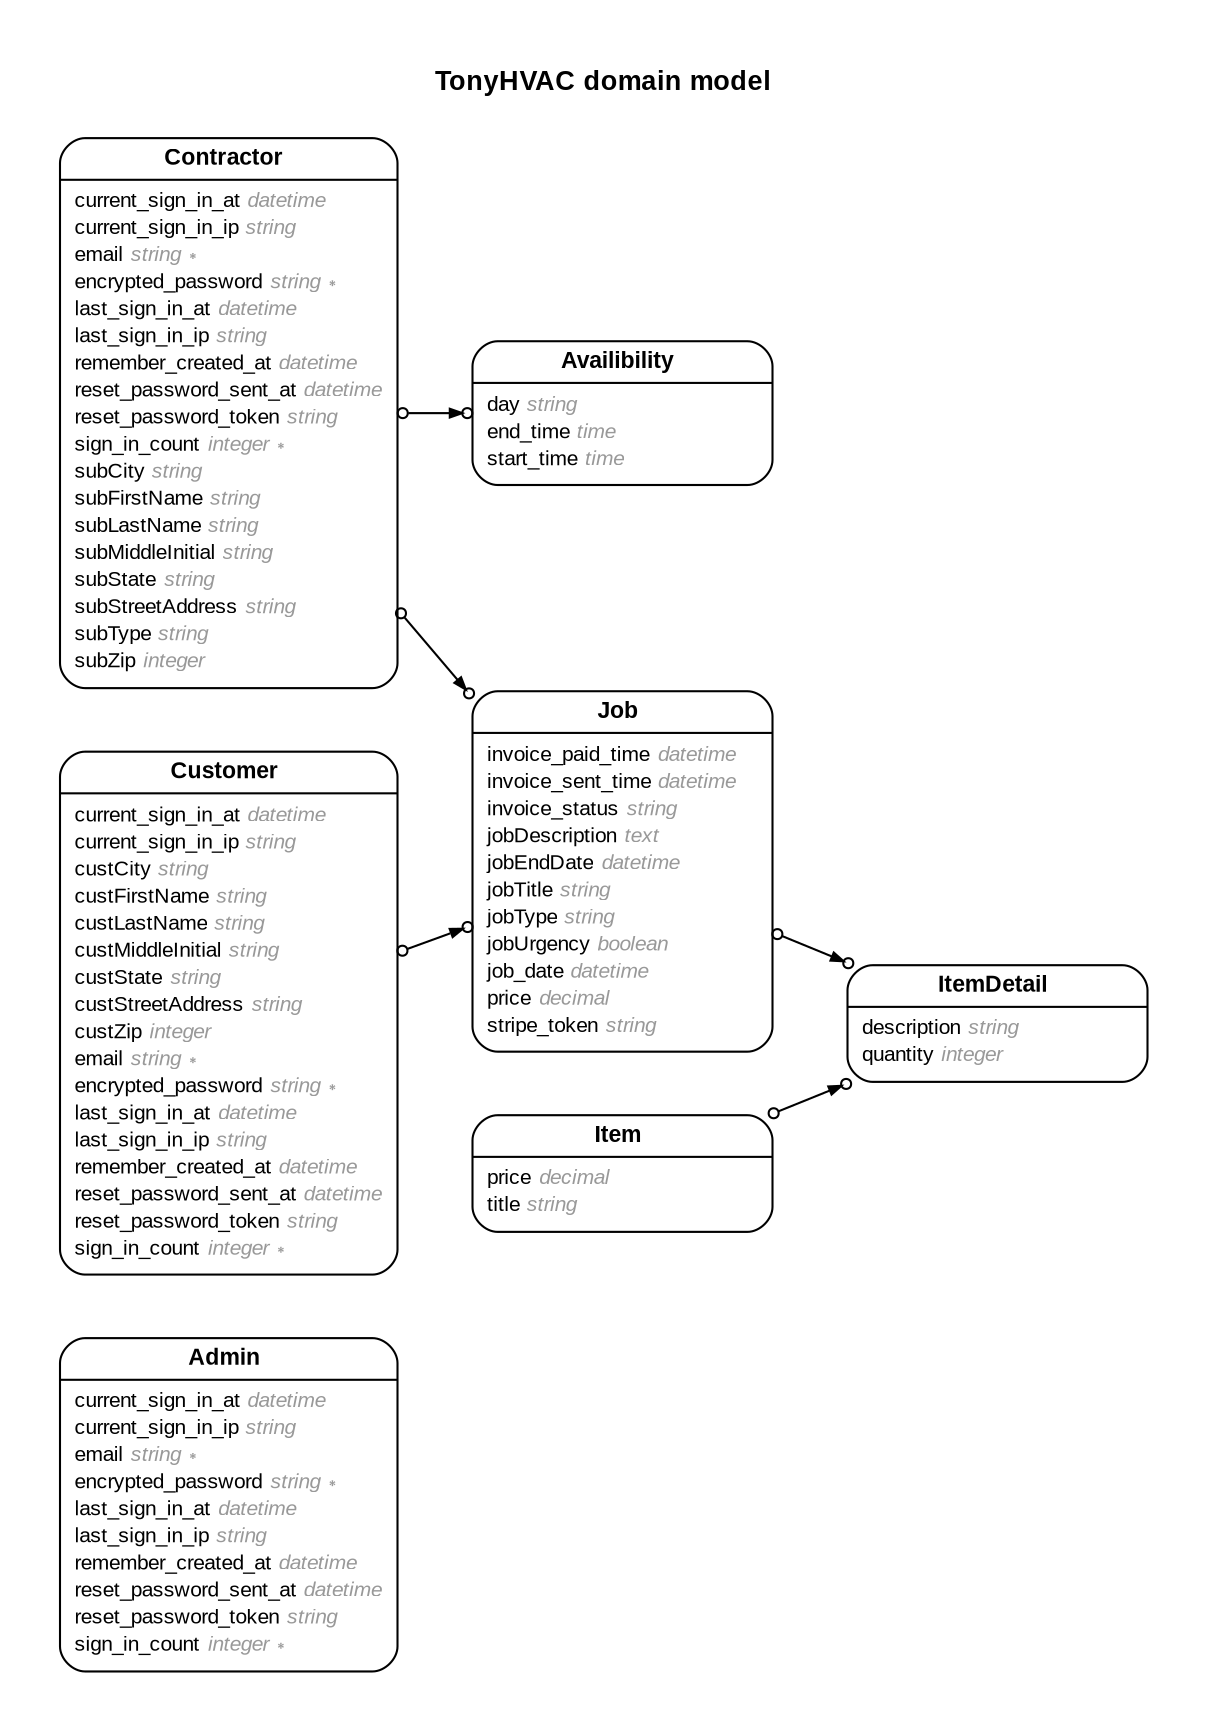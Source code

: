 digraph TonyHVAC {
rankdir = "LR";
ranksep = "0.5";
nodesep = "0.4";
pad = "0.4,0.4";
margin = "0,0";
concentrate = "true";
labelloc = "t";
fontsize = "13";
fontname = "Arial Bold";
node[ shape  =  "Mrecord" , fontsize  =  "10" , fontname  =  "Arial" , margin  =  "0.07,0.05" , penwidth  =  "1.0"];
edge[ fontname  =  "Arial" , fontsize  =  "7" , dir  =  "both" , arrowsize  =  "0.9" , penwidth  =  "1.0" , labelangle  =  "32" , labeldistance  =  "1.8"];
label = "TonyHVAC domain model\n\n";
m_Admin [label = <<table border="0" align="center" cellspacing="0.5" cellpadding="0" width="134">
  <tr><td align="center" valign="bottom" width="130"><font face="Arial Bold" point-size="11">Admin</font></td></tr>
</table>
|
<table border="0" align="left" cellspacing="2" cellpadding="0" width="134">
  <tr><td align="left" width="130" port="current_sign_in_at">current_sign_in_at <font face="Arial Italic" color="grey60">datetime</font></td></tr>
  <tr><td align="left" width="130" port="current_sign_in_ip">current_sign_in_ip <font face="Arial Italic" color="grey60">string</font></td></tr>
  <tr><td align="left" width="130" port="email">email <font face="Arial Italic" color="grey60">string ∗</font></td></tr>
  <tr><td align="left" width="130" port="encrypted_password">encrypted_password <font face="Arial Italic" color="grey60">string ∗</font></td></tr>
  <tr><td align="left" width="130" port="last_sign_in_at">last_sign_in_at <font face="Arial Italic" color="grey60">datetime</font></td></tr>
  <tr><td align="left" width="130" port="last_sign_in_ip">last_sign_in_ip <font face="Arial Italic" color="grey60">string</font></td></tr>
  <tr><td align="left" width="130" port="remember_created_at">remember_created_at <font face="Arial Italic" color="grey60">datetime</font></td></tr>
  <tr><td align="left" width="130" port="reset_password_sent_at">reset_password_sent_at <font face="Arial Italic" color="grey60">datetime</font></td></tr>
  <tr><td align="left" width="130" port="reset_password_token">reset_password_token <font face="Arial Italic" color="grey60">string</font></td></tr>
  <tr><td align="left" width="130" port="sign_in_count">sign_in_count <font face="Arial Italic" color="grey60">integer ∗</font></td></tr>
</table>
>];
m_Availibility [label = <<table border="0" align="center" cellspacing="0.5" cellpadding="0" width="134">
  <tr><td align="center" valign="bottom" width="130"><font face="Arial Bold" point-size="11">Availibility</font></td></tr>
</table>
|
<table border="0" align="left" cellspacing="2" cellpadding="0" width="134">
  <tr><td align="left" width="130" port="day">day <font face="Arial Italic" color="grey60">string</font></td></tr>
  <tr><td align="left" width="130" port="end_time">end_time <font face="Arial Italic" color="grey60">time</font></td></tr>
  <tr><td align="left" width="130" port="start_time">start_time <font face="Arial Italic" color="grey60">time</font></td></tr>
</table>
>];
m_Contractor [label = <<table border="0" align="center" cellspacing="0.5" cellpadding="0" width="134">
  <tr><td align="center" valign="bottom" width="130"><font face="Arial Bold" point-size="11">Contractor</font></td></tr>
</table>
|
<table border="0" align="left" cellspacing="2" cellpadding="0" width="134">
  <tr><td align="left" width="130" port="current_sign_in_at">current_sign_in_at <font face="Arial Italic" color="grey60">datetime</font></td></tr>
  <tr><td align="left" width="130" port="current_sign_in_ip">current_sign_in_ip <font face="Arial Italic" color="grey60">string</font></td></tr>
  <tr><td align="left" width="130" port="email">email <font face="Arial Italic" color="grey60">string ∗</font></td></tr>
  <tr><td align="left" width="130" port="encrypted_password">encrypted_password <font face="Arial Italic" color="grey60">string ∗</font></td></tr>
  <tr><td align="left" width="130" port="last_sign_in_at">last_sign_in_at <font face="Arial Italic" color="grey60">datetime</font></td></tr>
  <tr><td align="left" width="130" port="last_sign_in_ip">last_sign_in_ip <font face="Arial Italic" color="grey60">string</font></td></tr>
  <tr><td align="left" width="130" port="remember_created_at">remember_created_at <font face="Arial Italic" color="grey60">datetime</font></td></tr>
  <tr><td align="left" width="130" port="reset_password_sent_at">reset_password_sent_at <font face="Arial Italic" color="grey60">datetime</font></td></tr>
  <tr><td align="left" width="130" port="reset_password_token">reset_password_token <font face="Arial Italic" color="grey60">string</font></td></tr>
  <tr><td align="left" width="130" port="sign_in_count">sign_in_count <font face="Arial Italic" color="grey60">integer ∗</font></td></tr>
  <tr><td align="left" width="130" port="subCity">subCity <font face="Arial Italic" color="grey60">string</font></td></tr>
  <tr><td align="left" width="130" port="subFirstName">subFirstName <font face="Arial Italic" color="grey60">string</font></td></tr>
  <tr><td align="left" width="130" port="subLastName">subLastName <font face="Arial Italic" color="grey60">string</font></td></tr>
  <tr><td align="left" width="130" port="subMiddleInitial">subMiddleInitial <font face="Arial Italic" color="grey60">string</font></td></tr>
  <tr><td align="left" width="130" port="subState">subState <font face="Arial Italic" color="grey60">string</font></td></tr>
  <tr><td align="left" width="130" port="subStreetAddress">subStreetAddress <font face="Arial Italic" color="grey60">string</font></td></tr>
  <tr><td align="left" width="130" port="subType">subType <font face="Arial Italic" color="grey60">string</font></td></tr>
  <tr><td align="left" width="130" port="subZip">subZip <font face="Arial Italic" color="grey60">integer</font></td></tr>
</table>
>];
m_Customer [label = <<table border="0" align="center" cellspacing="0.5" cellpadding="0" width="134">
  <tr><td align="center" valign="bottom" width="130"><font face="Arial Bold" point-size="11">Customer</font></td></tr>
</table>
|
<table border="0" align="left" cellspacing="2" cellpadding="0" width="134">
  <tr><td align="left" width="130" port="current_sign_in_at">current_sign_in_at <font face="Arial Italic" color="grey60">datetime</font></td></tr>
  <tr><td align="left" width="130" port="current_sign_in_ip">current_sign_in_ip <font face="Arial Italic" color="grey60">string</font></td></tr>
  <tr><td align="left" width="130" port="custCity">custCity <font face="Arial Italic" color="grey60">string</font></td></tr>
  <tr><td align="left" width="130" port="custFirstName">custFirstName <font face="Arial Italic" color="grey60">string</font></td></tr>
  <tr><td align="left" width="130" port="custLastName">custLastName <font face="Arial Italic" color="grey60">string</font></td></tr>
  <tr><td align="left" width="130" port="custMiddleInitial">custMiddleInitial <font face="Arial Italic" color="grey60">string</font></td></tr>
  <tr><td align="left" width="130" port="custState">custState <font face="Arial Italic" color="grey60">string</font></td></tr>
  <tr><td align="left" width="130" port="custStreetAddress">custStreetAddress <font face="Arial Italic" color="grey60">string</font></td></tr>
  <tr><td align="left" width="130" port="custZip">custZip <font face="Arial Italic" color="grey60">integer</font></td></tr>
  <tr><td align="left" width="130" port="email">email <font face="Arial Italic" color="grey60">string ∗</font></td></tr>
  <tr><td align="left" width="130" port="encrypted_password">encrypted_password <font face="Arial Italic" color="grey60">string ∗</font></td></tr>
  <tr><td align="left" width="130" port="last_sign_in_at">last_sign_in_at <font face="Arial Italic" color="grey60">datetime</font></td></tr>
  <tr><td align="left" width="130" port="last_sign_in_ip">last_sign_in_ip <font face="Arial Italic" color="grey60">string</font></td></tr>
  <tr><td align="left" width="130" port="remember_created_at">remember_created_at <font face="Arial Italic" color="grey60">datetime</font></td></tr>
  <tr><td align="left" width="130" port="reset_password_sent_at">reset_password_sent_at <font face="Arial Italic" color="grey60">datetime</font></td></tr>
  <tr><td align="left" width="130" port="reset_password_token">reset_password_token <font face="Arial Italic" color="grey60">string</font></td></tr>
  <tr><td align="left" width="130" port="sign_in_count">sign_in_count <font face="Arial Italic" color="grey60">integer ∗</font></td></tr>
</table>
>];
m_Item [label = <<table border="0" align="center" cellspacing="0.5" cellpadding="0" width="134">
  <tr><td align="center" valign="bottom" width="130"><font face="Arial Bold" point-size="11">Item</font></td></tr>
</table>
|
<table border="0" align="left" cellspacing="2" cellpadding="0" width="134">
  <tr><td align="left" width="130" port="price">price <font face="Arial Italic" color="grey60">decimal</font></td></tr>
  <tr><td align="left" width="130" port="title">title <font face="Arial Italic" color="grey60">string</font></td></tr>
</table>
>];
m_ItemDetail [label = <<table border="0" align="center" cellspacing="0.5" cellpadding="0" width="134">
  <tr><td align="center" valign="bottom" width="130"><font face="Arial Bold" point-size="11">ItemDetail</font></td></tr>
</table>
|
<table border="0" align="left" cellspacing="2" cellpadding="0" width="134">
  <tr><td align="left" width="130" port="description">description <font face="Arial Italic" color="grey60">string</font></td></tr>
  <tr><td align="left" width="130" port="quantity">quantity <font face="Arial Italic" color="grey60">integer</font></td></tr>
</table>
>];
m_Job [label = <<table border="0" align="center" cellspacing="0.5" cellpadding="0" width="134">
  <tr><td align="center" valign="bottom" width="130"><font face="Arial Bold" point-size="11">Job</font></td></tr>
</table>
|
<table border="0" align="left" cellspacing="2" cellpadding="0" width="134">
  <tr><td align="left" width="130" port="invoice_paid_time">invoice_paid_time <font face="Arial Italic" color="grey60">datetime</font></td></tr>
  <tr><td align="left" width="130" port="invoice_sent_time">invoice_sent_time <font face="Arial Italic" color="grey60">datetime</font></td></tr>
  <tr><td align="left" width="130" port="invoice_status">invoice_status <font face="Arial Italic" color="grey60">string</font></td></tr>
  <tr><td align="left" width="130" port="jobDescription">jobDescription <font face="Arial Italic" color="grey60">text</font></td></tr>
  <tr><td align="left" width="130" port="jobEndDate">jobEndDate <font face="Arial Italic" color="grey60">datetime</font></td></tr>
  <tr><td align="left" width="130" port="jobTitle">jobTitle <font face="Arial Italic" color="grey60">string</font></td></tr>
  <tr><td align="left" width="130" port="jobType">jobType <font face="Arial Italic" color="grey60">string</font></td></tr>
  <tr><td align="left" width="130" port="jobUrgency">jobUrgency <font face="Arial Italic" color="grey60">boolean</font></td></tr>
  <tr><td align="left" width="130" port="job_date">job_date <font face="Arial Italic" color="grey60">datetime</font></td></tr>
  <tr><td align="left" width="130" port="price">price <font face="Arial Italic" color="grey60">decimal</font></td></tr>
  <tr><td align="left" width="130" port="stripe_token">stripe_token <font face="Arial Italic" color="grey60">string</font></td></tr>
</table>
>];
  m_Contractor -> m_Job [arrowsize = "0.6", arrowhead = "odotnormal", arrowtail = "odot", weight = "2"];
  m_Contractor -> m_Availibility [arrowsize = "0.6", arrowhead = "odotnormal", arrowtail = "odot", weight = "2"];
  m_Customer -> m_Job [arrowsize = "0.6", arrowhead = "odotnormal", arrowtail = "odot", weight = "2"];
  m_Item -> m_ItemDetail [arrowsize = "0.6", arrowhead = "odotnormal", arrowtail = "odot", weight = "2"];
  m_Job -> m_ItemDetail [arrowsize = "0.6", arrowhead = "odotnormal", arrowtail = "odot", weight = "2"];
}
